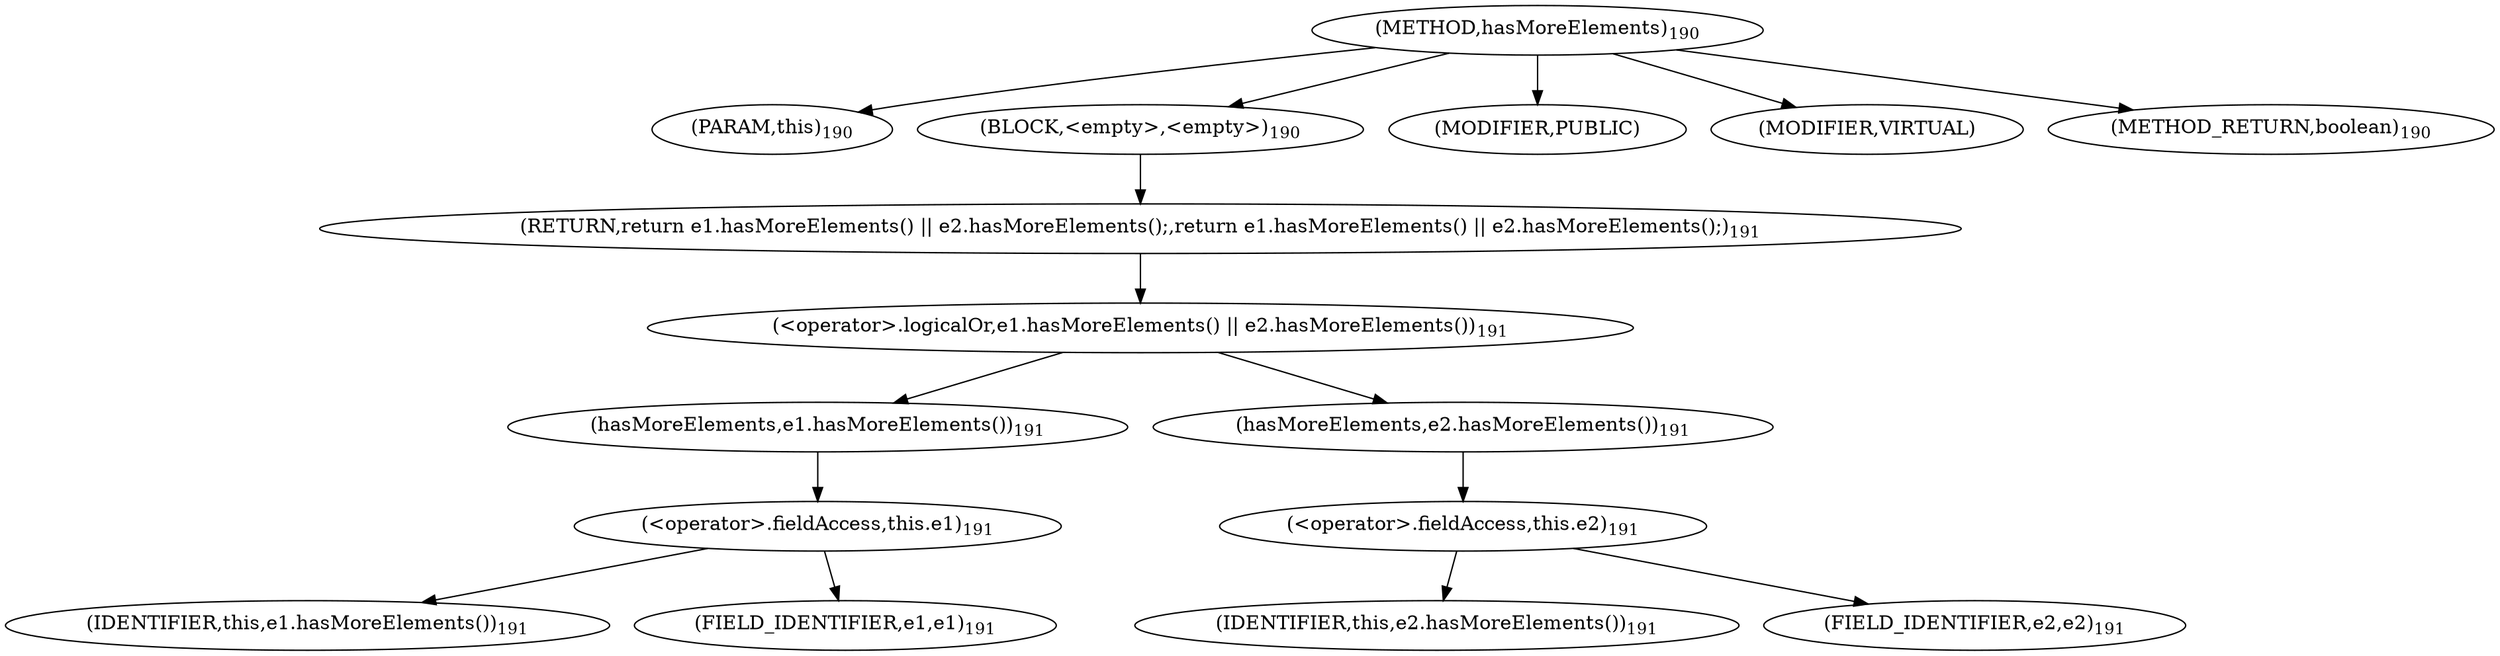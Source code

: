 digraph "hasMoreElements" {  
"276" [label = <(METHOD,hasMoreElements)<SUB>190</SUB>> ]
"277" [label = <(PARAM,this)<SUB>190</SUB>> ]
"278" [label = <(BLOCK,&lt;empty&gt;,&lt;empty&gt;)<SUB>190</SUB>> ]
"279" [label = <(RETURN,return e1.hasMoreElements() || e2.hasMoreElements();,return e1.hasMoreElements() || e2.hasMoreElements();)<SUB>191</SUB>> ]
"280" [label = <(&lt;operator&gt;.logicalOr,e1.hasMoreElements() || e2.hasMoreElements())<SUB>191</SUB>> ]
"281" [label = <(hasMoreElements,e1.hasMoreElements())<SUB>191</SUB>> ]
"282" [label = <(&lt;operator&gt;.fieldAccess,this.e1)<SUB>191</SUB>> ]
"283" [label = <(IDENTIFIER,this,e1.hasMoreElements())<SUB>191</SUB>> ]
"284" [label = <(FIELD_IDENTIFIER,e1,e1)<SUB>191</SUB>> ]
"285" [label = <(hasMoreElements,e2.hasMoreElements())<SUB>191</SUB>> ]
"286" [label = <(&lt;operator&gt;.fieldAccess,this.e2)<SUB>191</SUB>> ]
"287" [label = <(IDENTIFIER,this,e2.hasMoreElements())<SUB>191</SUB>> ]
"288" [label = <(FIELD_IDENTIFIER,e2,e2)<SUB>191</SUB>> ]
"289" [label = <(MODIFIER,PUBLIC)> ]
"290" [label = <(MODIFIER,VIRTUAL)> ]
"291" [label = <(METHOD_RETURN,boolean)<SUB>190</SUB>> ]
  "276" -> "277" 
  "276" -> "278" 
  "276" -> "289" 
  "276" -> "290" 
  "276" -> "291" 
  "278" -> "279" 
  "279" -> "280" 
  "280" -> "281" 
  "280" -> "285" 
  "281" -> "282" 
  "282" -> "283" 
  "282" -> "284" 
  "285" -> "286" 
  "286" -> "287" 
  "286" -> "288" 
}
